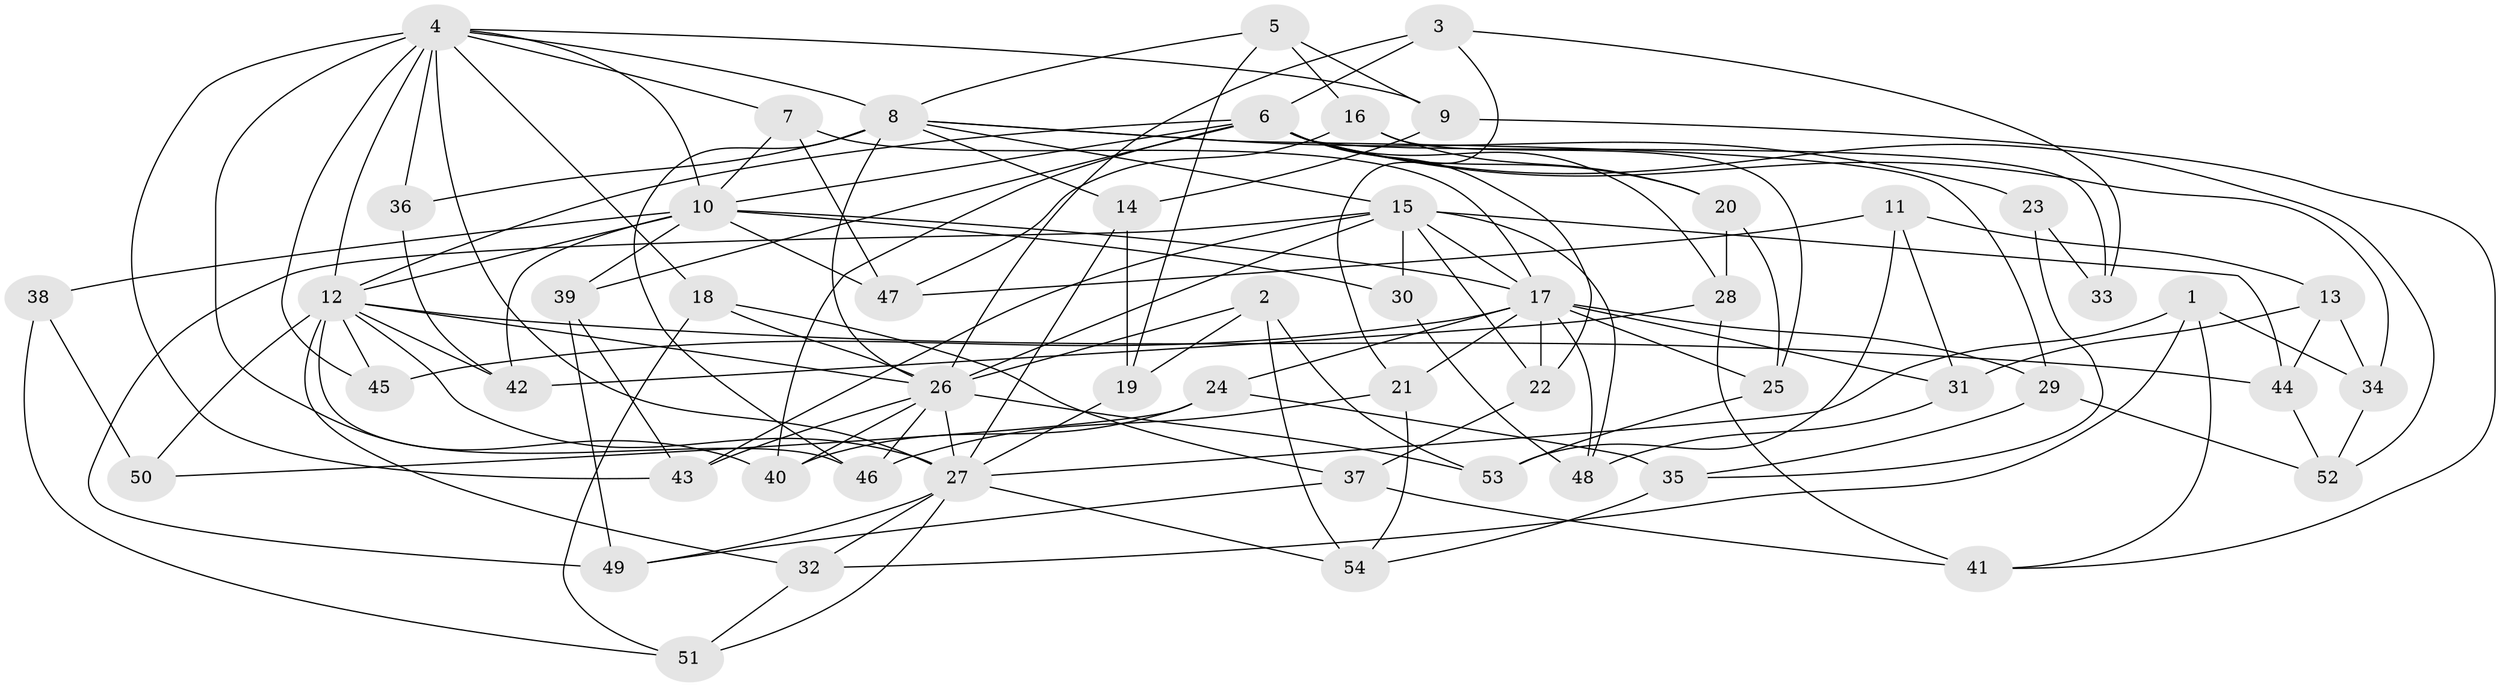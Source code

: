 // original degree distribution, {4: 1.0}
// Generated by graph-tools (version 1.1) at 2025/53/03/04/25 22:53:44]
// undirected, 54 vertices, 133 edges
graph export_dot {
  node [color=gray90,style=filled];
  1;
  2;
  3;
  4;
  5;
  6;
  7;
  8;
  9;
  10;
  11;
  12;
  13;
  14;
  15;
  16;
  17;
  18;
  19;
  20;
  21;
  22;
  23;
  24;
  25;
  26;
  27;
  28;
  29;
  30;
  31;
  32;
  33;
  34;
  35;
  36;
  37;
  38;
  39;
  40;
  41;
  42;
  43;
  44;
  45;
  46;
  47;
  48;
  49;
  50;
  51;
  52;
  53;
  54;
  1 -- 27 [weight=1.0];
  1 -- 32 [weight=1.0];
  1 -- 34 [weight=1.0];
  1 -- 41 [weight=1.0];
  2 -- 19 [weight=1.0];
  2 -- 26 [weight=1.0];
  2 -- 53 [weight=1.0];
  2 -- 54 [weight=1.0];
  3 -- 6 [weight=1.0];
  3 -- 21 [weight=1.0];
  3 -- 26 [weight=1.0];
  3 -- 33 [weight=1.0];
  4 -- 7 [weight=1.0];
  4 -- 8 [weight=1.0];
  4 -- 9 [weight=1.0];
  4 -- 10 [weight=1.0];
  4 -- 12 [weight=1.0];
  4 -- 18 [weight=1.0];
  4 -- 27 [weight=1.0];
  4 -- 36 [weight=2.0];
  4 -- 40 [weight=1.0];
  4 -- 43 [weight=1.0];
  4 -- 45 [weight=1.0];
  5 -- 8 [weight=1.0];
  5 -- 9 [weight=1.0];
  5 -- 16 [weight=1.0];
  5 -- 19 [weight=1.0];
  6 -- 10 [weight=1.0];
  6 -- 12 [weight=1.0];
  6 -- 20 [weight=1.0];
  6 -- 22 [weight=1.0];
  6 -- 28 [weight=1.0];
  6 -- 33 [weight=2.0];
  6 -- 34 [weight=1.0];
  6 -- 39 [weight=1.0];
  6 -- 40 [weight=1.0];
  6 -- 52 [weight=1.0];
  7 -- 10 [weight=1.0];
  7 -- 17 [weight=1.0];
  7 -- 47 [weight=1.0];
  8 -- 14 [weight=1.0];
  8 -- 15 [weight=2.0];
  8 -- 23 [weight=2.0];
  8 -- 26 [weight=2.0];
  8 -- 29 [weight=1.0];
  8 -- 36 [weight=1.0];
  8 -- 46 [weight=1.0];
  9 -- 14 [weight=1.0];
  9 -- 41 [weight=1.0];
  10 -- 12 [weight=1.0];
  10 -- 17 [weight=1.0];
  10 -- 30 [weight=2.0];
  10 -- 38 [weight=2.0];
  10 -- 39 [weight=1.0];
  10 -- 42 [weight=1.0];
  10 -- 47 [weight=1.0];
  11 -- 13 [weight=1.0];
  11 -- 31 [weight=1.0];
  11 -- 47 [weight=1.0];
  11 -- 53 [weight=1.0];
  12 -- 26 [weight=1.0];
  12 -- 27 [weight=1.0];
  12 -- 32 [weight=1.0];
  12 -- 42 [weight=1.0];
  12 -- 44 [weight=1.0];
  12 -- 45 [weight=1.0];
  12 -- 46 [weight=1.0];
  12 -- 50 [weight=2.0];
  13 -- 31 [weight=1.0];
  13 -- 34 [weight=1.0];
  13 -- 44 [weight=1.0];
  14 -- 19 [weight=1.0];
  14 -- 27 [weight=1.0];
  15 -- 17 [weight=1.0];
  15 -- 22 [weight=1.0];
  15 -- 26 [weight=1.0];
  15 -- 30 [weight=1.0];
  15 -- 43 [weight=1.0];
  15 -- 44 [weight=1.0];
  15 -- 48 [weight=1.0];
  15 -- 49 [weight=1.0];
  16 -- 20 [weight=1.0];
  16 -- 25 [weight=1.0];
  16 -- 47 [weight=1.0];
  17 -- 21 [weight=1.0];
  17 -- 22 [weight=1.0];
  17 -- 24 [weight=1.0];
  17 -- 25 [weight=1.0];
  17 -- 29 [weight=1.0];
  17 -- 31 [weight=1.0];
  17 -- 45 [weight=2.0];
  17 -- 48 [weight=1.0];
  18 -- 26 [weight=1.0];
  18 -- 37 [weight=1.0];
  18 -- 51 [weight=1.0];
  19 -- 27 [weight=1.0];
  20 -- 25 [weight=1.0];
  20 -- 28 [weight=1.0];
  21 -- 46 [weight=1.0];
  21 -- 54 [weight=1.0];
  22 -- 37 [weight=1.0];
  23 -- 33 [weight=1.0];
  23 -- 35 [weight=1.0];
  24 -- 35 [weight=1.0];
  24 -- 40 [weight=1.0];
  24 -- 50 [weight=1.0];
  25 -- 53 [weight=1.0];
  26 -- 27 [weight=1.0];
  26 -- 40 [weight=1.0];
  26 -- 43 [weight=1.0];
  26 -- 46 [weight=1.0];
  26 -- 53 [weight=1.0];
  27 -- 32 [weight=1.0];
  27 -- 49 [weight=1.0];
  27 -- 51 [weight=1.0];
  27 -- 54 [weight=1.0];
  28 -- 41 [weight=1.0];
  28 -- 42 [weight=1.0];
  29 -- 35 [weight=1.0];
  29 -- 52 [weight=1.0];
  30 -- 48 [weight=1.0];
  31 -- 48 [weight=1.0];
  32 -- 51 [weight=1.0];
  34 -- 52 [weight=1.0];
  35 -- 54 [weight=1.0];
  36 -- 42 [weight=1.0];
  37 -- 41 [weight=1.0];
  37 -- 49 [weight=1.0];
  38 -- 50 [weight=1.0];
  38 -- 51 [weight=1.0];
  39 -- 43 [weight=1.0];
  39 -- 49 [weight=1.0];
  44 -- 52 [weight=1.0];
}
